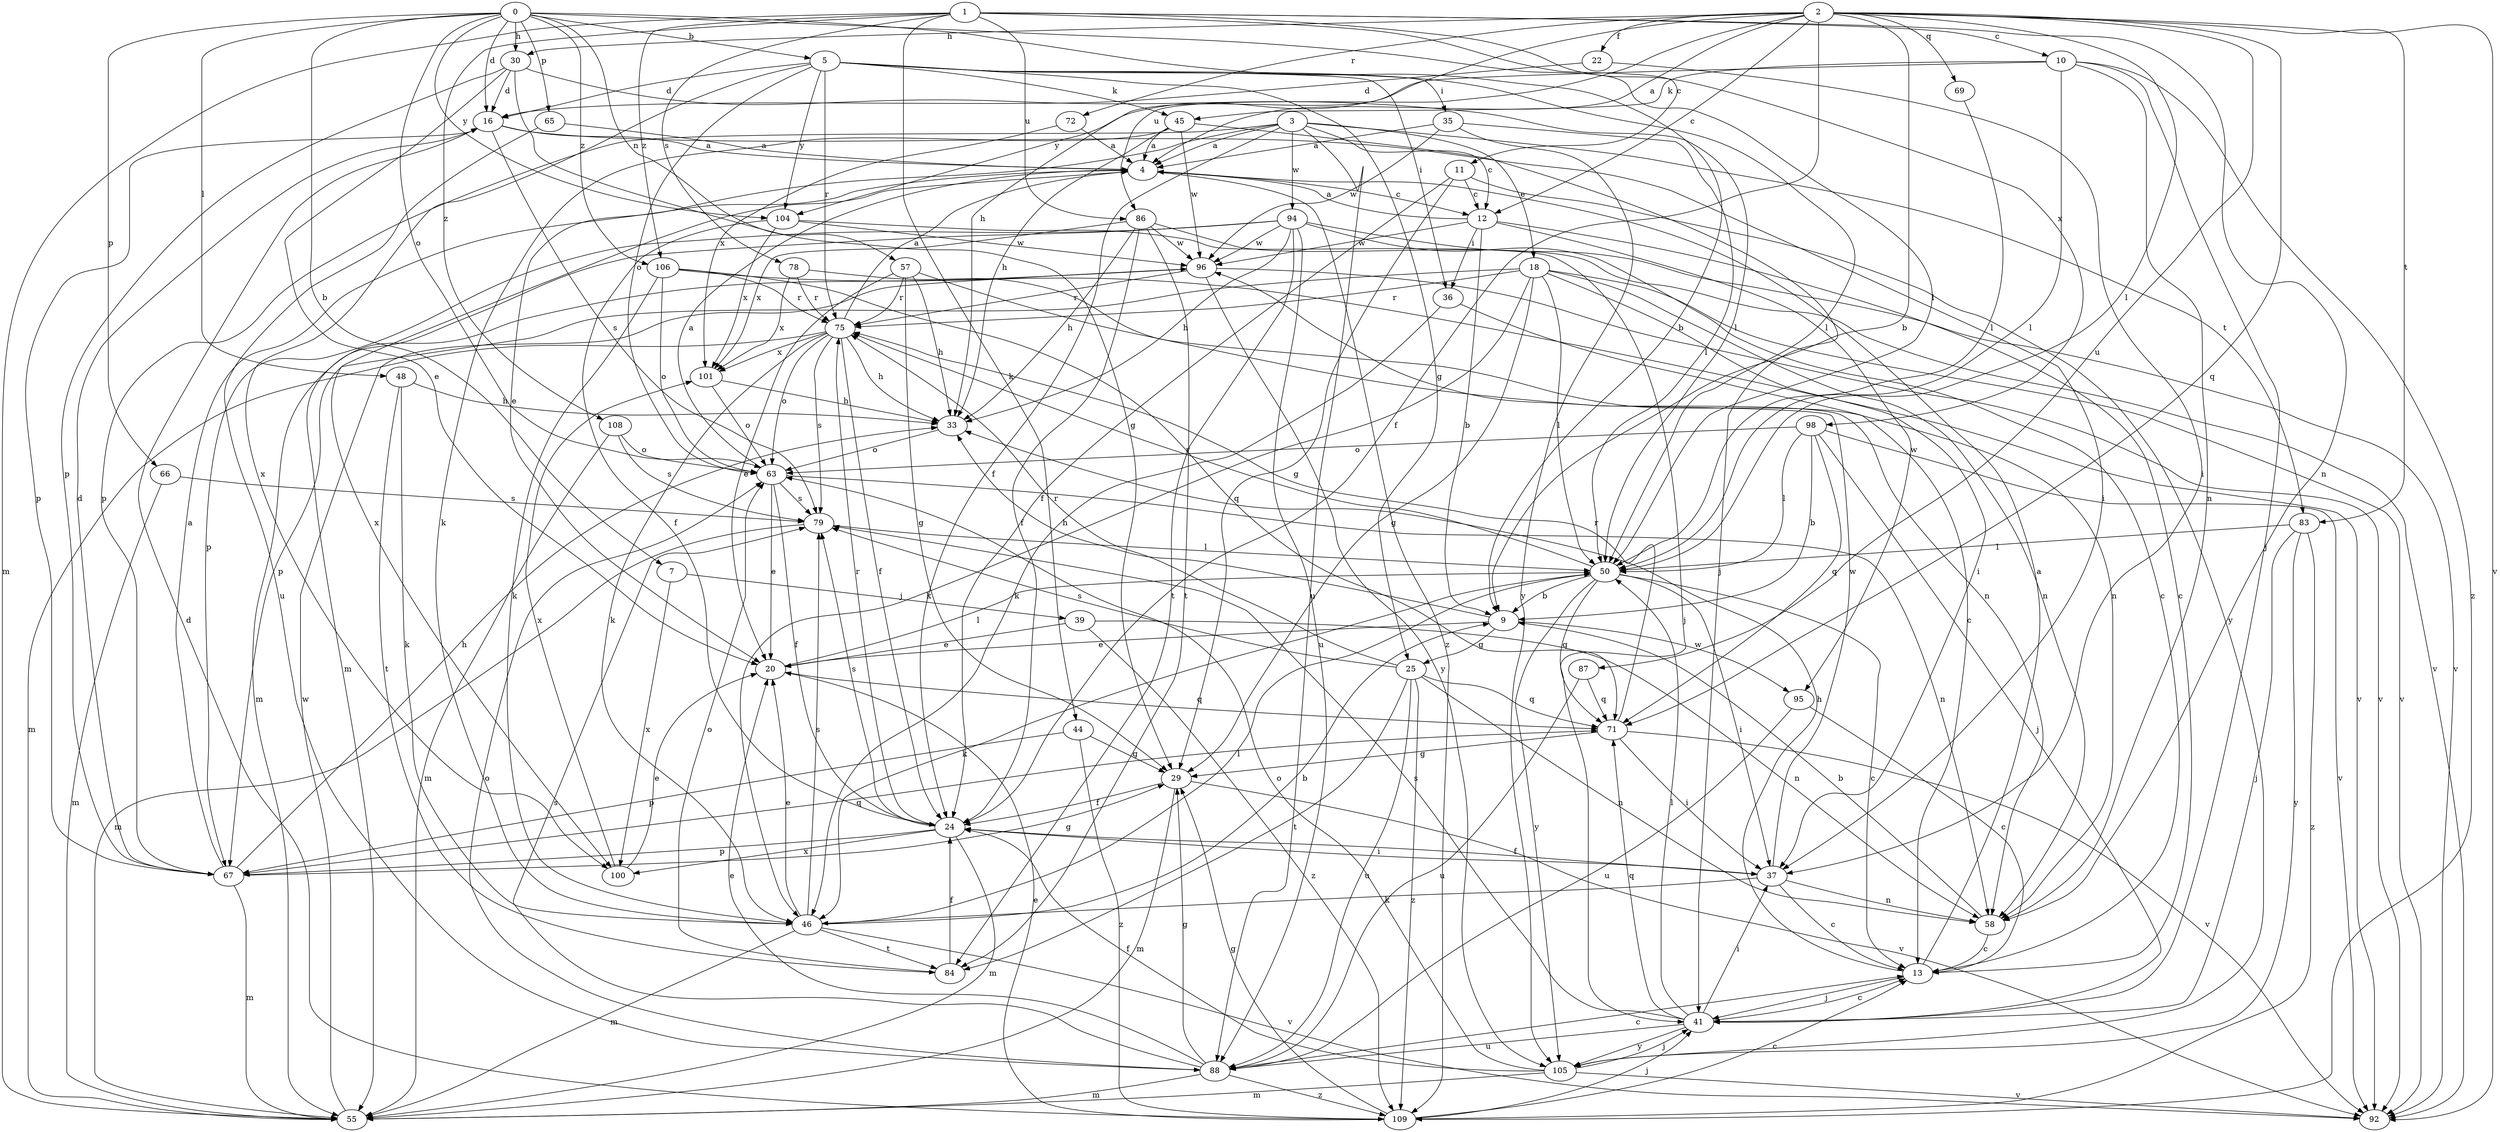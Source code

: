 strict digraph  {
0;
1;
2;
3;
4;
5;
7;
9;
10;
11;
12;
13;
16;
18;
20;
22;
24;
25;
29;
30;
33;
35;
36;
37;
39;
41;
44;
45;
46;
48;
50;
55;
57;
58;
63;
65;
66;
67;
69;
71;
72;
75;
78;
79;
83;
84;
86;
87;
88;
92;
94;
95;
96;
98;
100;
101;
104;
105;
106;
108;
109;
0 -> 5  [label=b];
0 -> 7  [label=b];
0 -> 9  [label=b];
0 -> 16  [label=d];
0 -> 30  [label=h];
0 -> 48  [label=l];
0 -> 50  [label=l];
0 -> 57  [label=n];
0 -> 63  [label=o];
0 -> 65  [label=p];
0 -> 66  [label=p];
0 -> 104  [label=y];
0 -> 106  [label=z];
1 -> 10  [label=c];
1 -> 11  [label=c];
1 -> 44  [label=k];
1 -> 55  [label=m];
1 -> 58  [label=n];
1 -> 78  [label=s];
1 -> 86  [label=u];
1 -> 98  [label=x];
1 -> 106  [label=z];
1 -> 108  [label=z];
2 -> 4  [label=a];
2 -> 9  [label=b];
2 -> 12  [label=c];
2 -> 22  [label=f];
2 -> 24  [label=f];
2 -> 30  [label=h];
2 -> 33  [label=h];
2 -> 50  [label=l];
2 -> 69  [label=q];
2 -> 71  [label=q];
2 -> 72  [label=r];
2 -> 83  [label=t];
2 -> 86  [label=u];
2 -> 87  [label=u];
2 -> 92  [label=v];
3 -> 4  [label=a];
3 -> 12  [label=c];
3 -> 18  [label=e];
3 -> 20  [label=e];
3 -> 24  [label=f];
3 -> 67  [label=p];
3 -> 83  [label=t];
3 -> 88  [label=u];
3 -> 94  [label=w];
4 -> 12  [label=c];
4 -> 100  [label=x];
4 -> 109  [label=z];
5 -> 16  [label=d];
5 -> 25  [label=g];
5 -> 35  [label=i];
5 -> 36  [label=i];
5 -> 45  [label=k];
5 -> 50  [label=l];
5 -> 63  [label=o];
5 -> 75  [label=r];
5 -> 100  [label=x];
5 -> 104  [label=y];
7 -> 39  [label=j];
7 -> 100  [label=x];
9 -> 20  [label=e];
9 -> 25  [label=g];
9 -> 33  [label=h];
9 -> 95  [label=w];
10 -> 41  [label=j];
10 -> 45  [label=k];
10 -> 50  [label=l];
10 -> 58  [label=n];
10 -> 104  [label=y];
10 -> 109  [label=z];
11 -> 12  [label=c];
11 -> 24  [label=f];
11 -> 29  [label=g];
11 -> 105  [label=y];
12 -> 4  [label=a];
12 -> 9  [label=b];
12 -> 13  [label=c];
12 -> 36  [label=i];
12 -> 95  [label=w];
12 -> 96  [label=w];
13 -> 4  [label=a];
13 -> 33  [label=h];
13 -> 41  [label=j];
16 -> 4  [label=a];
16 -> 37  [label=i];
16 -> 67  [label=p];
16 -> 79  [label=s];
18 -> 29  [label=g];
18 -> 37  [label=i];
18 -> 46  [label=k];
18 -> 50  [label=l];
18 -> 58  [label=n];
18 -> 67  [label=p];
18 -> 75  [label=r];
18 -> 92  [label=v];
20 -> 50  [label=l];
20 -> 71  [label=q];
22 -> 16  [label=d];
22 -> 37  [label=i];
24 -> 37  [label=i];
24 -> 55  [label=m];
24 -> 67  [label=p];
24 -> 75  [label=r];
24 -> 79  [label=s];
24 -> 100  [label=x];
25 -> 58  [label=n];
25 -> 71  [label=q];
25 -> 75  [label=r];
25 -> 79  [label=s];
25 -> 84  [label=t];
25 -> 88  [label=u];
25 -> 109  [label=z];
29 -> 24  [label=f];
29 -> 55  [label=m];
29 -> 92  [label=v];
30 -> 16  [label=d];
30 -> 20  [label=e];
30 -> 29  [label=g];
30 -> 50  [label=l];
30 -> 67  [label=p];
33 -> 63  [label=o];
35 -> 4  [label=a];
35 -> 50  [label=l];
35 -> 96  [label=w];
35 -> 105  [label=y];
36 -> 13  [label=c];
36 -> 46  [label=k];
37 -> 13  [label=c];
37 -> 24  [label=f];
37 -> 46  [label=k];
37 -> 58  [label=n];
37 -> 96  [label=w];
39 -> 20  [label=e];
39 -> 58  [label=n];
39 -> 109  [label=z];
41 -> 13  [label=c];
41 -> 37  [label=i];
41 -> 50  [label=l];
41 -> 71  [label=q];
41 -> 79  [label=s];
41 -> 88  [label=u];
41 -> 105  [label=y];
44 -> 29  [label=g];
44 -> 67  [label=p];
44 -> 109  [label=z];
45 -> 4  [label=a];
45 -> 33  [label=h];
45 -> 41  [label=j];
45 -> 46  [label=k];
45 -> 96  [label=w];
46 -> 9  [label=b];
46 -> 20  [label=e];
46 -> 50  [label=l];
46 -> 55  [label=m];
46 -> 79  [label=s];
46 -> 84  [label=t];
46 -> 92  [label=v];
48 -> 33  [label=h];
48 -> 46  [label=k];
48 -> 84  [label=t];
50 -> 9  [label=b];
50 -> 13  [label=c];
50 -> 37  [label=i];
50 -> 46  [label=k];
50 -> 71  [label=q];
50 -> 75  [label=r];
50 -> 105  [label=y];
55 -> 96  [label=w];
57 -> 20  [label=e];
57 -> 29  [label=g];
57 -> 33  [label=h];
57 -> 58  [label=n];
57 -> 75  [label=r];
58 -> 9  [label=b];
58 -> 13  [label=c];
63 -> 4  [label=a];
63 -> 20  [label=e];
63 -> 24  [label=f];
63 -> 58  [label=n];
63 -> 79  [label=s];
65 -> 4  [label=a];
65 -> 88  [label=u];
66 -> 55  [label=m];
66 -> 79  [label=s];
67 -> 4  [label=a];
67 -> 16  [label=d];
67 -> 29  [label=g];
67 -> 33  [label=h];
67 -> 55  [label=m];
67 -> 71  [label=q];
69 -> 50  [label=l];
71 -> 29  [label=g];
71 -> 37  [label=i];
71 -> 75  [label=r];
71 -> 92  [label=v];
72 -> 4  [label=a];
72 -> 101  [label=x];
75 -> 4  [label=a];
75 -> 24  [label=f];
75 -> 33  [label=h];
75 -> 46  [label=k];
75 -> 55  [label=m];
75 -> 63  [label=o];
75 -> 79  [label=s];
75 -> 101  [label=x];
78 -> 58  [label=n];
78 -> 75  [label=r];
78 -> 101  [label=x];
79 -> 50  [label=l];
79 -> 55  [label=m];
83 -> 41  [label=j];
83 -> 50  [label=l];
83 -> 105  [label=y];
83 -> 109  [label=z];
84 -> 24  [label=f];
84 -> 63  [label=o];
86 -> 24  [label=f];
86 -> 33  [label=h];
86 -> 84  [label=t];
86 -> 92  [label=v];
86 -> 96  [label=w];
86 -> 101  [label=x];
87 -> 71  [label=q];
87 -> 88  [label=u];
88 -> 13  [label=c];
88 -> 20  [label=e];
88 -> 29  [label=g];
88 -> 55  [label=m];
88 -> 63  [label=o];
88 -> 79  [label=s];
88 -> 109  [label=z];
94 -> 13  [label=c];
94 -> 33  [label=h];
94 -> 55  [label=m];
94 -> 67  [label=p];
94 -> 84  [label=t];
94 -> 88  [label=u];
94 -> 92  [label=v];
94 -> 96  [label=w];
95 -> 13  [label=c];
95 -> 88  [label=u];
96 -> 55  [label=m];
96 -> 75  [label=r];
96 -> 92  [label=v];
96 -> 105  [label=y];
98 -> 9  [label=b];
98 -> 41  [label=j];
98 -> 50  [label=l];
98 -> 63  [label=o];
98 -> 71  [label=q];
98 -> 92  [label=v];
100 -> 20  [label=e];
100 -> 101  [label=x];
101 -> 33  [label=h];
101 -> 63  [label=o];
104 -> 24  [label=f];
104 -> 41  [label=j];
104 -> 96  [label=w];
104 -> 101  [label=x];
105 -> 24  [label=f];
105 -> 41  [label=j];
105 -> 55  [label=m];
105 -> 63  [label=o];
105 -> 92  [label=v];
106 -> 46  [label=k];
106 -> 63  [label=o];
106 -> 71  [label=q];
106 -> 75  [label=r];
106 -> 92  [label=v];
108 -> 55  [label=m];
108 -> 63  [label=o];
108 -> 79  [label=s];
109 -> 13  [label=c];
109 -> 16  [label=d];
109 -> 20  [label=e];
109 -> 29  [label=g];
109 -> 41  [label=j];
}
